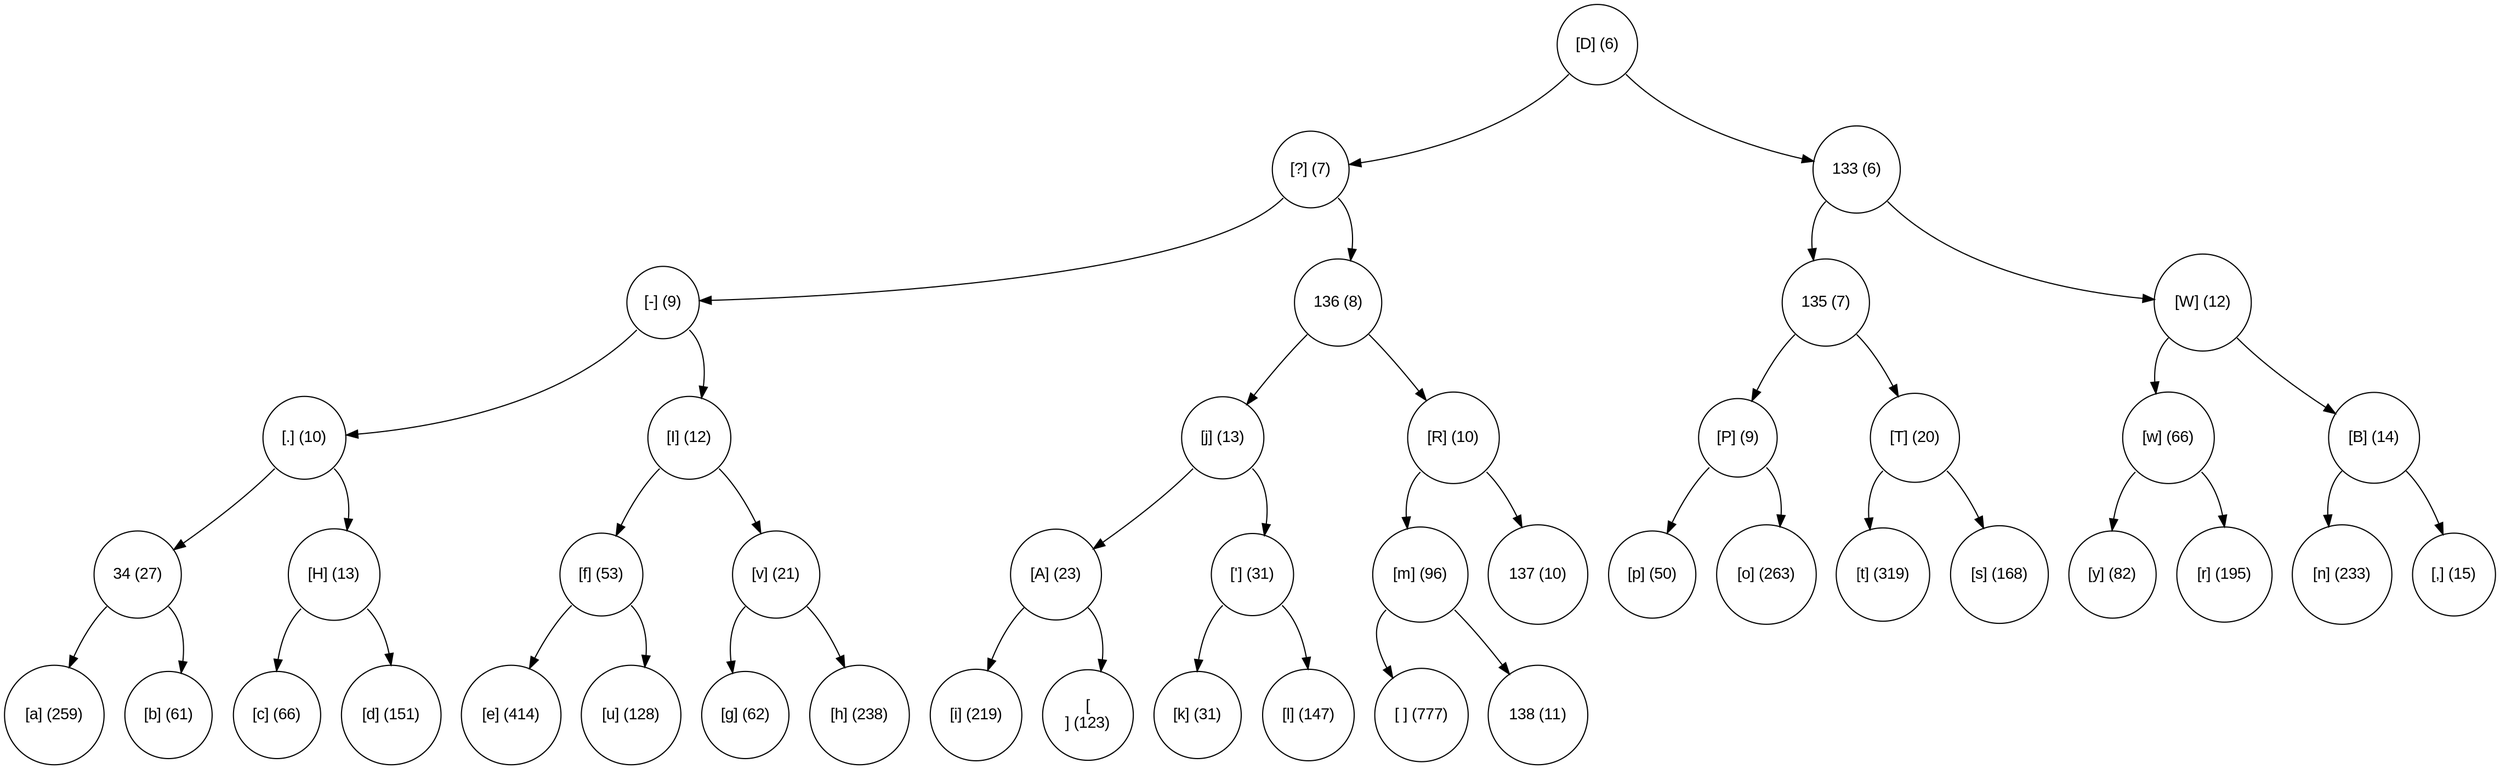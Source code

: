 digraph move_up {
	node [fontname="Arial", shape="circle", width=0.5]; 

	0 [label = "[D] (6)"];
	0:sw -> 1;
	1 [label = "[?] (7)"];
	1:sw -> 3;
	3 [label = "[-] (9)"];
	3:sw -> 7;
	7 [label = "[.] (10)"];
	7:sw -> 15;
	15 [label = "34 (27)"];
	15:sw -> 31;
	31 [label = "[a] (259)"];
	15:se -> 32;
	32 [label = "[b] (61)"];
	7:se -> 16;
	16 [label = "[H] (13)"];
	16:sw -> 33;
	33 [label = "[c] (66)"];
	16:se -> 34;
	34 [label = "[d] (151)"];
	3:se -> 8;
	8 [label = "[I] (12)"];
	8:sw -> 17;
	17 [label = "[f] (53)"];
	17:sw -> 35;
	35 [label = "[e] (414)"];
	17:se -> 36;
	36 [label = "[u] (128)"];
	8:se -> 18;
	18 [label = "[v] (21)"];
	18:sw -> 37;
	37 [label = "[g] (62)"];
	18:se -> 38;
	38 [label = "[h] (238)"];
	1:se -> 4;
	4 [label = "136 (8)"];
	4:sw -> 9;
	9 [label = "[j] (13)"];
	9:sw -> 19;
	19 [label = "[A] (23)"];
	19:sw -> 39;
	39 [label = "[i] (219)"];
	19:se -> 40;
	40 [label = "[
] (123)"];
	9:se -> 20;
	20 [label = "['] (31)"];
	20:sw -> 41;
	41 [label = "[k] (31)"];
	20:se -> 42;
	42 [label = "[l] (147)"];
	4:se -> 10;
	10 [label = "[R] (10)"];
	10:sw -> 21;
	21 [label = "[m] (96)"];
	21:sw -> 43;
	43 [label = "[ ] (777)"];
	21:se -> 44;
	44 [label = "138 (11)"];
	10:se -> 22;
	22 [label = "137 (10)"];
	0:se -> 2;
	2 [label = "133 (6)"];
	2:sw -> 5;
	5 [label = "135 (7)"];
	5:sw -> 11;
	11 [label = "[P] (9)"];
	11:sw -> 23;
	23 [label = "[p] (50)"];
	11:se -> 24;
	24 [label = "[o] (263)"];
	5:se -> 12;
	12 [label = "[T] (20)"];
	12:sw -> 25;
	25 [label = "[t] (319)"];
	12:se -> 26;
	26 [label = "[s] (168)"];
	2:se -> 6;
	6 [label = "[W] (12)"];
	6:sw -> 13;
	13 [label = "[w] (66)"];
	13:sw -> 27;
	27 [label = "[y] (82)"];
	13:se -> 28;
	28 [label = "[r] (195)"];
	6:se -> 14;
	14 [label = "[B] (14)"];
	14:sw -> 29;
	29 [label = "[n] (233)"];
	14:se -> 30;
	30 [label = "[,] (15)"];
}
